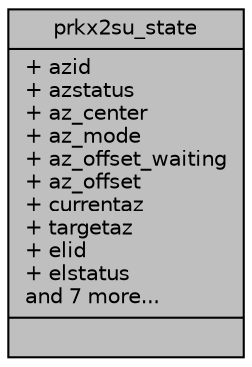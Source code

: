 digraph "prkx2su_state"
{
 // INTERACTIVE_SVG=YES
  edge [fontname="Helvetica",fontsize="10",labelfontname="Helvetica",labelfontsize="10"];
  node [fontname="Helvetica",fontsize="10",shape=record];
  Node1 [label="{prkx2su_state\n|+ azid\l+ azstatus\l+ az_center\l+ az_mode\l+ az_offset_waiting\l+ az_offset\l+ currentaz\l+ targetaz\l+ elid\l+ elstatus\land 7 more...\l|}",height=0.2,width=0.4,color="black", fillcolor="grey75", style="filled", fontcolor="black"];
}
